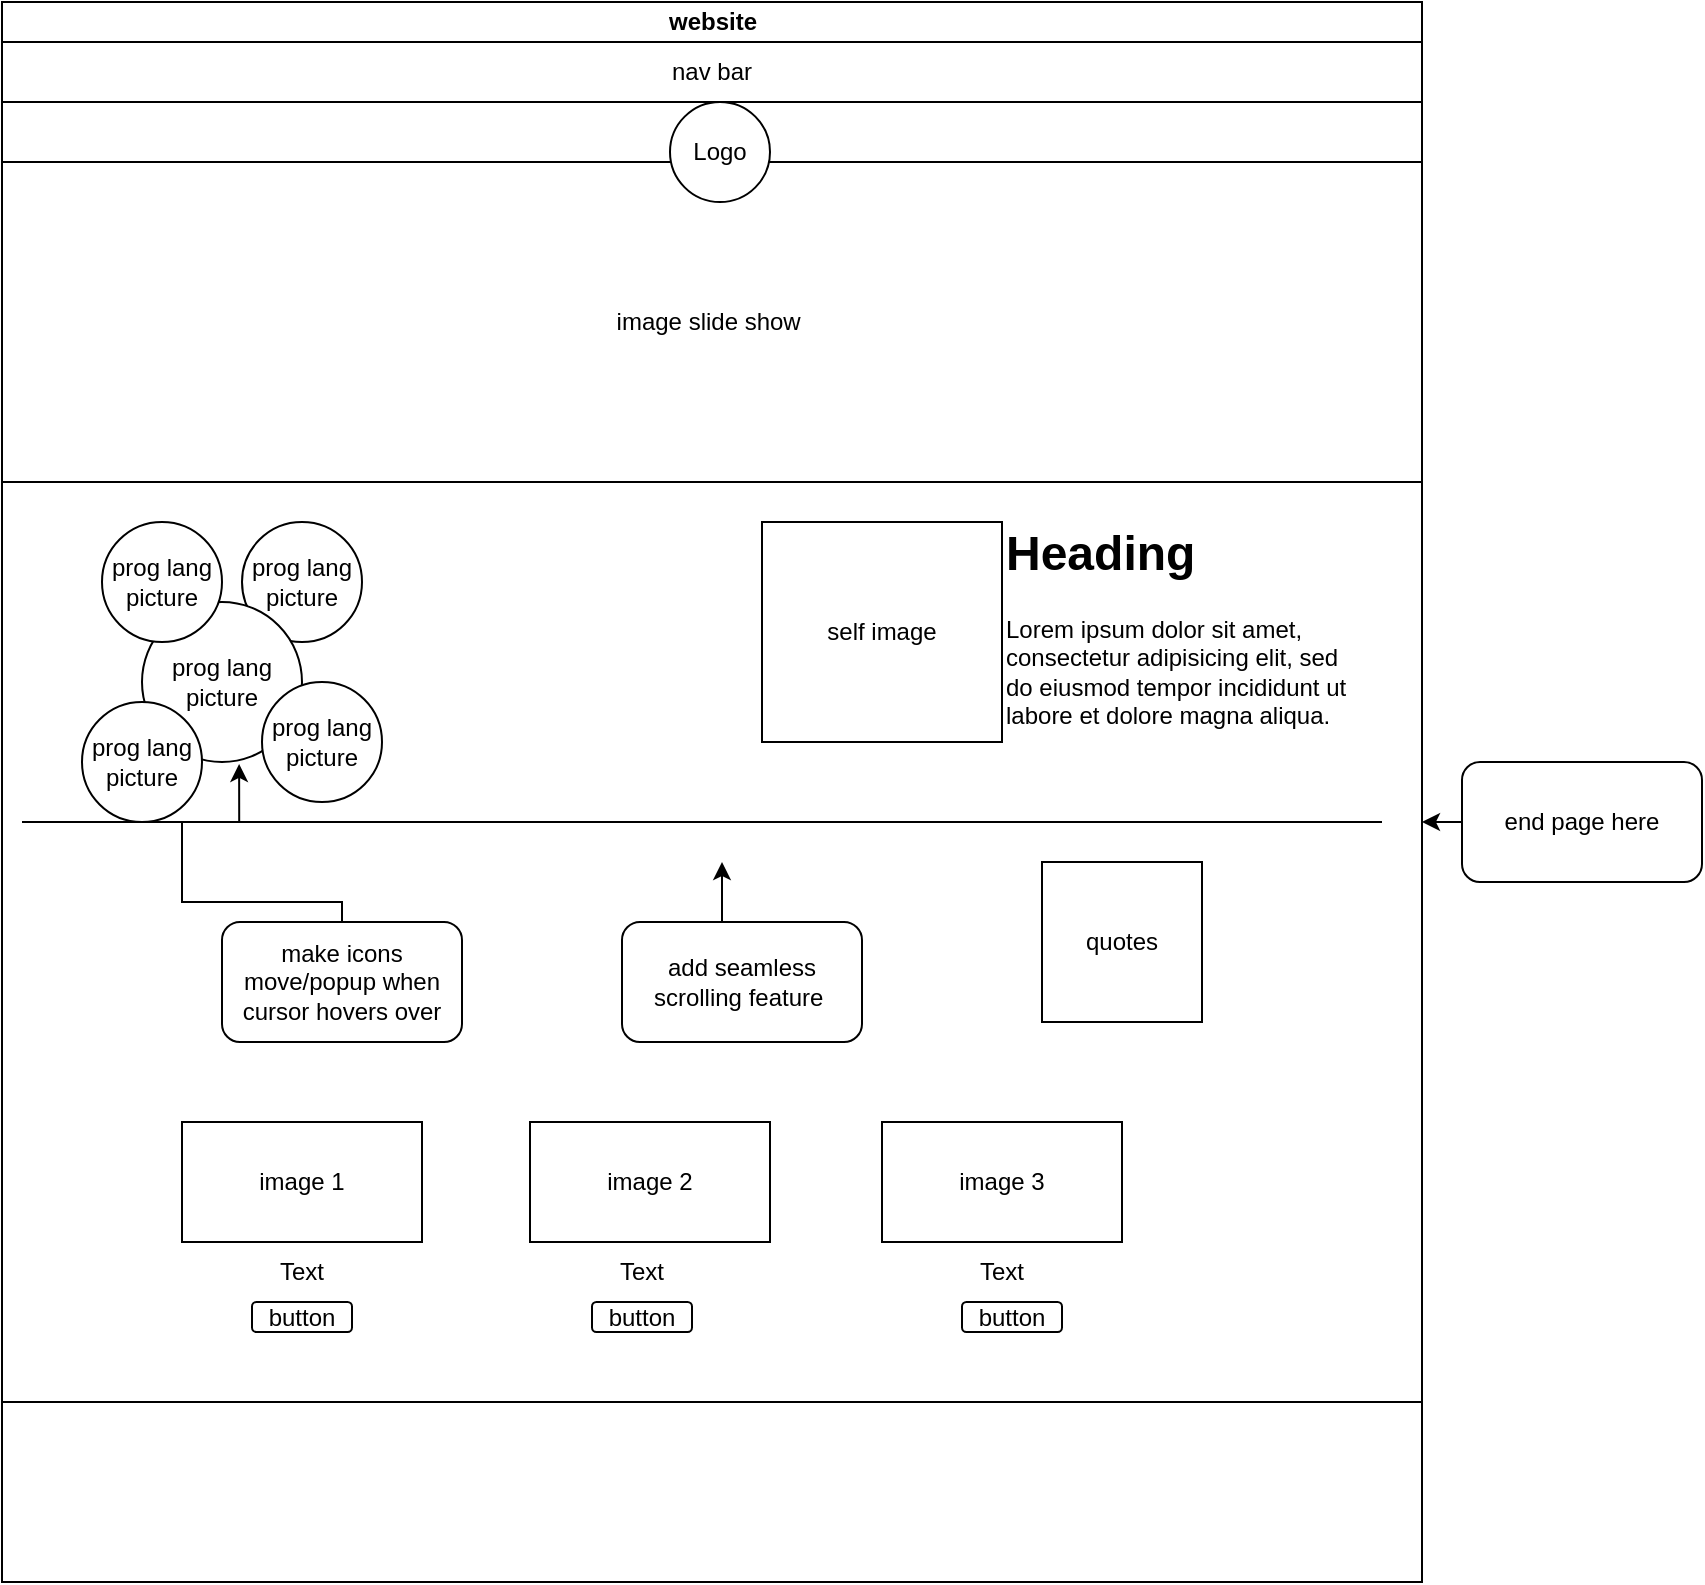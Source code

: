 <mxfile version="25.0.3">
  <diagram id="prtHgNgQTEPvFCAcTncT" name="Page-1">
    <mxGraphModel dx="880" dy="508" grid="1" gridSize="10" guides="1" tooltips="1" connect="1" arrows="1" fold="1" page="1" pageScale="1" pageWidth="827" pageHeight="1169" math="0" shadow="0">
      <root>
        <mxCell id="0" />
        <mxCell id="1" parent="0" />
        <mxCell id="dNxyNK7c78bLwvsdeMH5-11" value="website" style="swimlane;html=1;startSize=20;horizontal=1;containerType=tree;glass=0;" parent="1" vertex="1">
          <mxGeometry x="40" y="110" width="710" height="790" as="geometry" />
        </mxCell>
        <mxCell id="9KSsU8WKh4FUdMRR2MJ4-1" value="nav bar" style="rounded=0;whiteSpace=wrap;html=1;" vertex="1" parent="dNxyNK7c78bLwvsdeMH5-11">
          <mxGeometry y="20" width="710" height="30" as="geometry" />
        </mxCell>
        <mxCell id="9KSsU8WKh4FUdMRR2MJ4-2" value="image slide show&amp;nbsp;" style="rounded=0;whiteSpace=wrap;html=1;" vertex="1" parent="dNxyNK7c78bLwvsdeMH5-11">
          <mxGeometry y="80" width="710" height="160" as="geometry" />
        </mxCell>
        <mxCell id="9KSsU8WKh4FUdMRR2MJ4-3" value="&lt;h1 style=&quot;margin-top: 0px;&quot;&gt;Heading&lt;/h1&gt;&lt;p&gt;Lorem ipsum dolor sit amet, consectetur adipisicing elit, sed do eiusmod tempor incididunt ut labore et dolore magna aliqua.&lt;/p&gt;" style="text;html=1;whiteSpace=wrap;overflow=hidden;rounded=0;" vertex="1" parent="dNxyNK7c78bLwvsdeMH5-11">
          <mxGeometry x="500" y="255" width="180" height="120" as="geometry" />
        </mxCell>
        <mxCell id="9KSsU8WKh4FUdMRR2MJ4-5" value="self image" style="rounded=0;whiteSpace=wrap;html=1;" vertex="1" parent="dNxyNK7c78bLwvsdeMH5-11">
          <mxGeometry x="380" y="260" width="120" height="110" as="geometry" />
        </mxCell>
        <mxCell id="9KSsU8WKh4FUdMRR2MJ4-6" value="prog lang&lt;div&gt;picture&lt;/div&gt;" style="ellipse;whiteSpace=wrap;html=1;" vertex="1" parent="dNxyNK7c78bLwvsdeMH5-11">
          <mxGeometry x="120" y="260" width="60" height="60" as="geometry" />
        </mxCell>
        <mxCell id="9KSsU8WKh4FUdMRR2MJ4-11" value="prog lang&lt;div&gt;picture&lt;/div&gt;" style="ellipse;whiteSpace=wrap;html=1;" vertex="1" parent="dNxyNK7c78bLwvsdeMH5-11">
          <mxGeometry x="70" y="300" width="80" height="80" as="geometry" />
        </mxCell>
        <mxCell id="9KSsU8WKh4FUdMRR2MJ4-10" value="prog lang&lt;div&gt;picture&lt;/div&gt;" style="ellipse;whiteSpace=wrap;html=1;" vertex="1" parent="dNxyNK7c78bLwvsdeMH5-11">
          <mxGeometry x="40" y="350" width="60" height="60" as="geometry" />
        </mxCell>
        <mxCell id="9KSsU8WKh4FUdMRR2MJ4-9" value="prog lang&lt;div&gt;picture&lt;/div&gt;" style="ellipse;whiteSpace=wrap;html=1;" vertex="1" parent="dNxyNK7c78bLwvsdeMH5-11">
          <mxGeometry x="50" y="260" width="60" height="60" as="geometry" />
        </mxCell>
        <mxCell id="9KSsU8WKh4FUdMRR2MJ4-8" value="Logo" style="ellipse;whiteSpace=wrap;html=1;" vertex="1" parent="dNxyNK7c78bLwvsdeMH5-11">
          <mxGeometry x="334" y="50" width="50" height="50" as="geometry" />
        </mxCell>
        <mxCell id="9KSsU8WKh4FUdMRR2MJ4-7" value="prog lang&lt;div&gt;picture&lt;/div&gt;" style="ellipse;whiteSpace=wrap;html=1;" vertex="1" parent="dNxyNK7c78bLwvsdeMH5-11">
          <mxGeometry x="130" y="340" width="60" height="60" as="geometry" />
        </mxCell>
        <mxCell id="9KSsU8WKh4FUdMRR2MJ4-14" value="make icons move/popup when cursor hovers over" style="rounded=1;whiteSpace=wrap;html=1;" vertex="1" parent="dNxyNK7c78bLwvsdeMH5-11">
          <mxGeometry x="110" y="460" width="120" height="60" as="geometry" />
        </mxCell>
        <mxCell id="9KSsU8WKh4FUdMRR2MJ4-15" style="edgeStyle=orthogonalEdgeStyle;rounded=0;orthogonalLoop=1;jettySize=auto;html=1;exitX=0.5;exitY=0;exitDx=0;exitDy=0;entryX=0.607;entryY=1.012;entryDx=0;entryDy=0;entryPerimeter=0;" edge="1" parent="dNxyNK7c78bLwvsdeMH5-11" source="9KSsU8WKh4FUdMRR2MJ4-14" target="9KSsU8WKh4FUdMRR2MJ4-11">
          <mxGeometry relative="1" as="geometry">
            <Array as="points">
              <mxPoint x="170" y="450" />
              <mxPoint x="90" y="450" />
              <mxPoint x="90" y="410" />
              <mxPoint x="119" y="410" />
            </Array>
          </mxGeometry>
        </mxCell>
        <mxCell id="9KSsU8WKh4FUdMRR2MJ4-16" value="image 1" style="rounded=0;whiteSpace=wrap;html=1;" vertex="1" parent="dNxyNK7c78bLwvsdeMH5-11">
          <mxGeometry x="90" y="560" width="120" height="60" as="geometry" />
        </mxCell>
        <mxCell id="9KSsU8WKh4FUdMRR2MJ4-17" value="image 2" style="rounded=0;whiteSpace=wrap;html=1;" vertex="1" parent="dNxyNK7c78bLwvsdeMH5-11">
          <mxGeometry x="264" y="560" width="120" height="60" as="geometry" />
        </mxCell>
        <mxCell id="9KSsU8WKh4FUdMRR2MJ4-18" value="image 3" style="rounded=0;whiteSpace=wrap;html=1;" vertex="1" parent="dNxyNK7c78bLwvsdeMH5-11">
          <mxGeometry x="440" y="560" width="120" height="60" as="geometry" />
        </mxCell>
        <mxCell id="9KSsU8WKh4FUdMRR2MJ4-19" value="Text" style="text;html=1;align=center;verticalAlign=middle;whiteSpace=wrap;rounded=0;" vertex="1" parent="dNxyNK7c78bLwvsdeMH5-11">
          <mxGeometry x="120" y="620" width="60" height="30" as="geometry" />
        </mxCell>
        <mxCell id="9KSsU8WKh4FUdMRR2MJ4-20" value="Text" style="text;html=1;align=center;verticalAlign=middle;whiteSpace=wrap;rounded=0;" vertex="1" parent="dNxyNK7c78bLwvsdeMH5-11">
          <mxGeometry x="290" y="620" width="60" height="30" as="geometry" />
        </mxCell>
        <mxCell id="9KSsU8WKh4FUdMRR2MJ4-21" value="Text" style="text;html=1;align=center;verticalAlign=middle;whiteSpace=wrap;rounded=0;" vertex="1" parent="dNxyNK7c78bLwvsdeMH5-11">
          <mxGeometry x="470" y="620" width="60" height="30" as="geometry" />
        </mxCell>
        <mxCell id="9KSsU8WKh4FUdMRR2MJ4-24" value="" style="endArrow=none;html=1;rounded=0;" edge="1" parent="dNxyNK7c78bLwvsdeMH5-11">
          <mxGeometry width="50" height="50" relative="1" as="geometry">
            <mxPoint x="10" y="410" as="sourcePoint" />
            <mxPoint x="690" y="410" as="targetPoint" />
          </mxGeometry>
        </mxCell>
        <mxCell id="9KSsU8WKh4FUdMRR2MJ4-12" value="add seamless scrolling feature&amp;nbsp;" style="rounded=1;whiteSpace=wrap;html=1;" vertex="1" parent="dNxyNK7c78bLwvsdeMH5-11">
          <mxGeometry x="310" y="460" width="120" height="60" as="geometry" />
        </mxCell>
        <mxCell id="9KSsU8WKh4FUdMRR2MJ4-25" value="button&lt;span style=&quot;color: rgba(0, 0, 0, 0); font-family: monospace; font-size: 0px; text-align: start; text-wrap-mode: nowrap;&quot;&gt;%3CmxGraphModel%3E%3Croot%3E%3CmxCell%20id%3D%220%22%2F%3E%3CmxCell%20id%3D%221%22%20parent%3D%220%22%2F%3E%3CmxCell%20id%3D%222%22%20value%3D%22prog%20lang%26lt%3Bdiv%26gt%3Bpicture%26lt%3B%2Fdiv%26gt%3B%22%20style%3D%22ellipse%3BwhiteSpace%3Dwrap%3Bhtml%3D1%3B%22%20vertex%3D%221%22%20parent%3D%221%22%3E%3CmxGeometry%20x%3D%22190%22%20y%3D%22330%22%20width%3D%2280%22%20height%3D%2280%22%20as%3D%22geometry%22%2F%3E%3C%2FmxCell%3E%3C%2Froot%3E%3C%2FmxGraphModel%3E&lt;/span&gt;" style="rounded=1;whiteSpace=wrap;html=1;" vertex="1" parent="dNxyNK7c78bLwvsdeMH5-11">
          <mxGeometry x="125" y="650" width="50" height="15" as="geometry" />
        </mxCell>
        <mxCell id="9KSsU8WKh4FUdMRR2MJ4-27" value="button&lt;span style=&quot;color: rgba(0, 0, 0, 0); font-family: monospace; font-size: 0px; text-align: start; text-wrap-mode: nowrap;&quot;&gt;%3CmxGraphModel%3E%3Croot%3E%3CmxCell%20id%3D%220%22%2F%3E%3CmxCell%20id%3D%221%22%20parent%3D%220%22%2F%3E%3CmxCell%20id%3D%222%22%20value%3D%22prog%20lang%26lt%3Bdiv%26gt%3Bpicture%26lt%3B%2Fdiv%26gt%3B%22%20style%3D%22ellipse%3BwhiteSpace%3Dwrap%3Bhtml%3D1%3B%22%20vertex%3D%221%22%20parent%3D%221%22%3E%3CmxGeometry%20x%3D%22190%22%20y%3D%22330%22%20width%3D%2280%22%20height%3D%2280%22%20as%3D%22geometry%22%2F%3E%3C%2FmxCell%3E%3C%2Froot%3E%3C%2FmxGraphModel%3E&lt;/span&gt;" style="rounded=1;whiteSpace=wrap;html=1;" vertex="1" parent="dNxyNK7c78bLwvsdeMH5-11">
          <mxGeometry x="480" y="650" width="50" height="15" as="geometry" />
        </mxCell>
        <mxCell id="9KSsU8WKh4FUdMRR2MJ4-26" value="button&lt;span style=&quot;color: rgba(0, 0, 0, 0); font-family: monospace; font-size: 0px; text-align: start; text-wrap-mode: nowrap;&quot;&gt;%3CmxGraphModel%3E%3Croot%3E%3CmxCell%20id%3D%220%22%2F%3E%3CmxCell%20id%3D%221%22%20parent%3D%220%22%2F%3E%3CmxCell%20id%3D%222%22%20value%3D%22prog%20lang%26lt%3Bdiv%26gt%3Bpicture%26lt%3B%2Fdiv%26gt%3B%22%20style%3D%22ellipse%3BwhiteSpace%3Dwrap%3Bhtml%3D1%3B%22%20vertex%3D%221%22%20parent%3D%221%22%3E%3CmxGeometry%20x%3D%22190%22%20y%3D%22330%22%20width%3D%2280%22%20height%3D%2280%22%20as%3D%22geometry%22%2F%3E%3C%2FmxCell%3E%3C%2Froot%3E%3C%2FmxGraphModel%3E&lt;/span&gt;" style="rounded=1;whiteSpace=wrap;html=1;" vertex="1" parent="dNxyNK7c78bLwvsdeMH5-11">
          <mxGeometry x="295" y="650" width="50" height="15" as="geometry" />
        </mxCell>
        <mxCell id="9KSsU8WKh4FUdMRR2MJ4-32" value="quotes" style="whiteSpace=wrap;html=1;aspect=fixed;" vertex="1" parent="dNxyNK7c78bLwvsdeMH5-11">
          <mxGeometry x="520" y="430" width="80" height="80" as="geometry" />
        </mxCell>
        <mxCell id="9KSsU8WKh4FUdMRR2MJ4-33" value="" style="endArrow=none;html=1;rounded=0;" edge="1" parent="dNxyNK7c78bLwvsdeMH5-11">
          <mxGeometry width="50" height="50" relative="1" as="geometry">
            <mxPoint y="700" as="sourcePoint" />
            <mxPoint x="710" y="700" as="targetPoint" />
          </mxGeometry>
        </mxCell>
        <mxCell id="9KSsU8WKh4FUdMRR2MJ4-13" style="edgeStyle=orthogonalEdgeStyle;rounded=0;orthogonalLoop=1;jettySize=auto;html=1;exitX=0.5;exitY=0;exitDx=0;exitDy=0;" edge="1" parent="1" source="9KSsU8WKh4FUdMRR2MJ4-12">
          <mxGeometry relative="1" as="geometry">
            <mxPoint x="400" y="540" as="targetPoint" />
          </mxGeometry>
        </mxCell>
        <mxCell id="9KSsU8WKh4FUdMRR2MJ4-23" style="edgeStyle=orthogonalEdgeStyle;rounded=0;orthogonalLoop=1;jettySize=auto;html=1;exitX=0;exitY=0.5;exitDx=0;exitDy=0;" edge="1" parent="1" source="9KSsU8WKh4FUdMRR2MJ4-22">
          <mxGeometry relative="1" as="geometry">
            <mxPoint x="750" y="520" as="targetPoint" />
          </mxGeometry>
        </mxCell>
        <mxCell id="9KSsU8WKh4FUdMRR2MJ4-22" value="end page here" style="rounded=1;whiteSpace=wrap;html=1;" vertex="1" parent="1">
          <mxGeometry x="770" y="490" width="120" height="60" as="geometry" />
        </mxCell>
      </root>
    </mxGraphModel>
  </diagram>
</mxfile>
